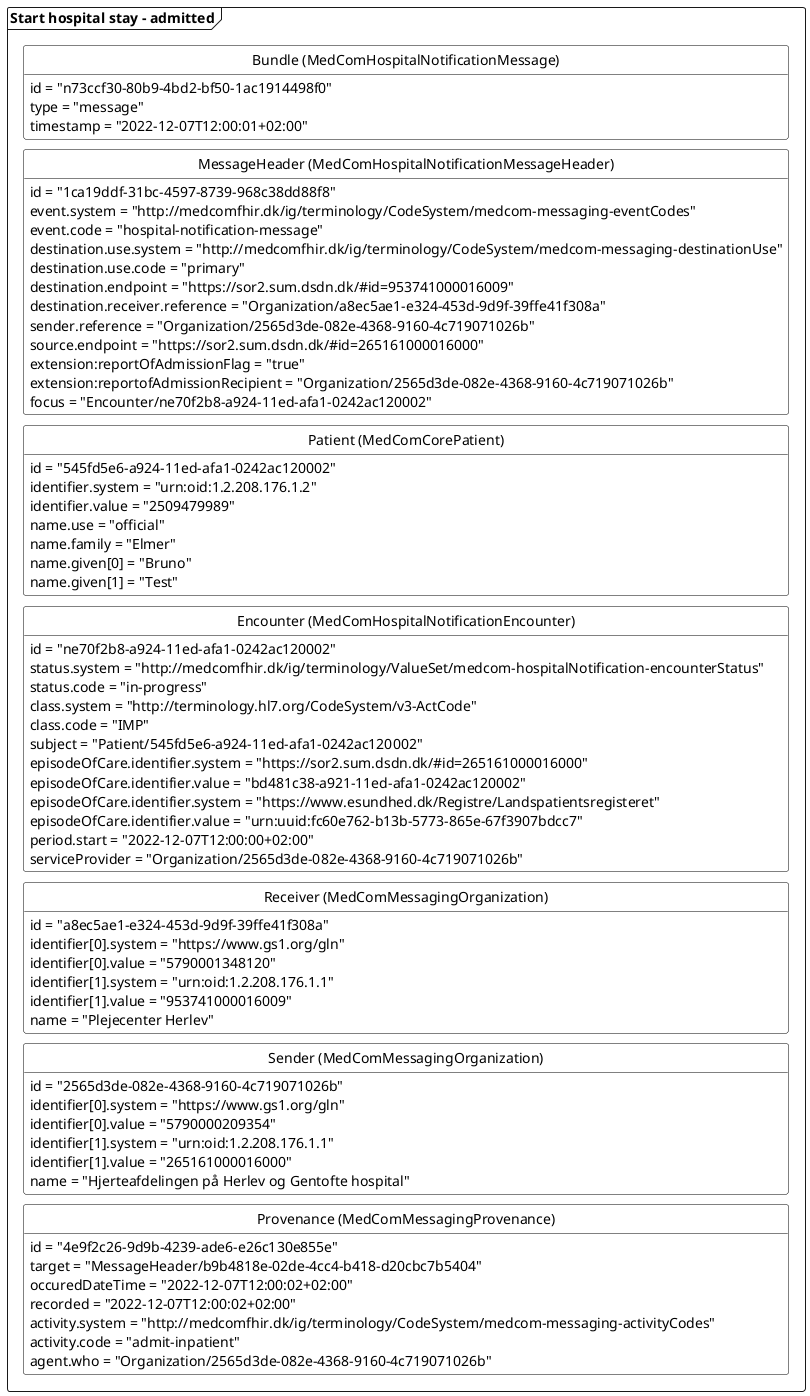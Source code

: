 @startuml HNAdmitInPatEoC

'layout
skinparam class {
    BackgroundColor White
    BorderColor Black
    ArrowColor Black
  }
hide circle
hide empty members
skinparam SameClassWidth true
skinparam Ranksep 10

'Message 1: Admit inpatient
package "Start hospital stay - admitted" as admit <<Frame>>{
    class "Bundle (MedComHospitalNotificationMessage)" as admitB{
        id = "n73ccf30-80b9-4bd2-bf50-1ac1914498f0"
        type = "message"
        timestamp = "2022-12-07T12:00:01+02:00"
    }
    class "MessageHeader (MedComHospitalNotificationMessageHeader)" as admitMH{
        id = "1ca19ddf-31bc-4597-8739-968c38dd88f8"
        event.system = "http://medcomfhir.dk/ig/terminology/CodeSystem/medcom-messaging-eventCodes"
        event.code = "hospital-notification-message"
        destination.use.system = "http://medcomfhir.dk/ig/terminology/CodeSystem/medcom-messaging-destinationUse"
        destination.use.code = "primary"
        destination.endpoint = "https://sor2.sum.dsdn.dk/#id=953741000016009"
        destination.receiver.reference = "Organization/a8ec5ae1-e324-453d-9d9f-39ffe41f308a"
        sender.reference = "Organization/2565d3de-082e-4368-9160-4c719071026b"
        source.endpoint = "https://sor2.sum.dsdn.dk/#id=265161000016000"
        extension:reportOfAdmissionFlag = "true"
        extension:reportofAdmissionRecipient = "Organization/2565d3de-082e-4368-9160-4c719071026b"
        focus = "Encounter/ne70f2b8-a924-11ed-afa1-0242ac120002"
    }
    class "Patient (MedComCorePatient)" as admitPT{
        id = "545fd5e6-a924-11ed-afa1-0242ac120002"
        identifier.system = "urn:oid:1.2.208.176.1.2"
        identifier.value = "2509479989"
        name.use = "official"
        name.family = "Elmer"
        name.given[0] = "Bruno"
        name.given[1] = "Test"
    }
    class "Encounter (MedComHospitalNotificationEncounter)" as admitENC{
        id = "ne70f2b8-a924-11ed-afa1-0242ac120002"
        status.system = "http://medcomfhir.dk/ig/terminology/ValueSet/medcom-hospitalNotification-encounterStatus"
        status.code = "in-progress"
        class.system = "http://terminology.hl7.org/CodeSystem/v3-ActCode"
        class.code = "IMP"
        subject = "Patient/545fd5e6-a924-11ed-afa1-0242ac120002"
        episodeOfCare.identifier.system = "https://sor2.sum.dsdn.dk/#id=265161000016000"
        episodeOfCare.identifier.value = "bd481c38-a921-11ed-afa1-0242ac120002"
        episodeOfCare.identifier.system = "https://www.esundhed.dk/Registre/Landspatientsregisteret"
        episodeOfCare.identifier.value = "urn:uuid:fc60e762-b13b-5773-865e-67f3907bdcc7"
        period.start = "2022-12-07T12:00:00+02:00"
        serviceProvider = "Organization/2565d3de-082e-4368-9160-4c719071026b"
    }    
    class "Receiver (MedComMessagingOrganization)" as admitROrg{
        id = "a8ec5ae1-e324-453d-9d9f-39ffe41f308a"
        identifier[0].system = "https://www.gs1.org/gln"
        identifier[0].value = "5790001348120"
        identifier[1].system = "urn:oid:1.2.208.176.1.1"
        identifier[1].value = "953741000016009"
        name = "Plejecenter Herlev"
    }
    class "Sender (MedComMessagingOrganization)" as admitSOrg{
        id = "2565d3de-082e-4368-9160-4c719071026b"
        identifier[0].system = "https://www.gs1.org/gln"
        identifier[0].value = "5790000209354"
        identifier[1].system = "urn:oid:1.2.208.176.1.1"
        identifier[1].value = "265161000016000"
        name = "Hjerteafdelingen på Herlev og Gentofte hospital" 
    }
    class "Provenance (MedComMessagingProvenance)" as admitPRO{
        id = "4e9f2c26-9d9b-4239-ade6-e26c130e855e"
        target = "MessageHeader/b9b4818e-02de-4cc4-b418-d20cbc7b5404"
        occuredDateTime = "2022-12-07T12:00:02+02:00"
        recorded = "2022-12-07T12:00:02+02:00"
        activity.system = "http://medcomfhir.dk/ig/terminology/CodeSystem/medcom-messaging-activityCodes"
        activity.code = "admit-inpatient"
        agent.who = "Organization/2565d3de-082e-4368-9160-4c719071026b"
    }

admitB -[hidden]- admitMH
admitMH-[hidden]-admitPT
admitPT-[hidden]-admitENC
admitENC-[hidden]-admitROrg
admitROrg-[hidden]-admitSOrg
admitSOrg-[hidden]-admitPRO
}

' pile mellem de to beskeder
' admit --> finished


@enduml

